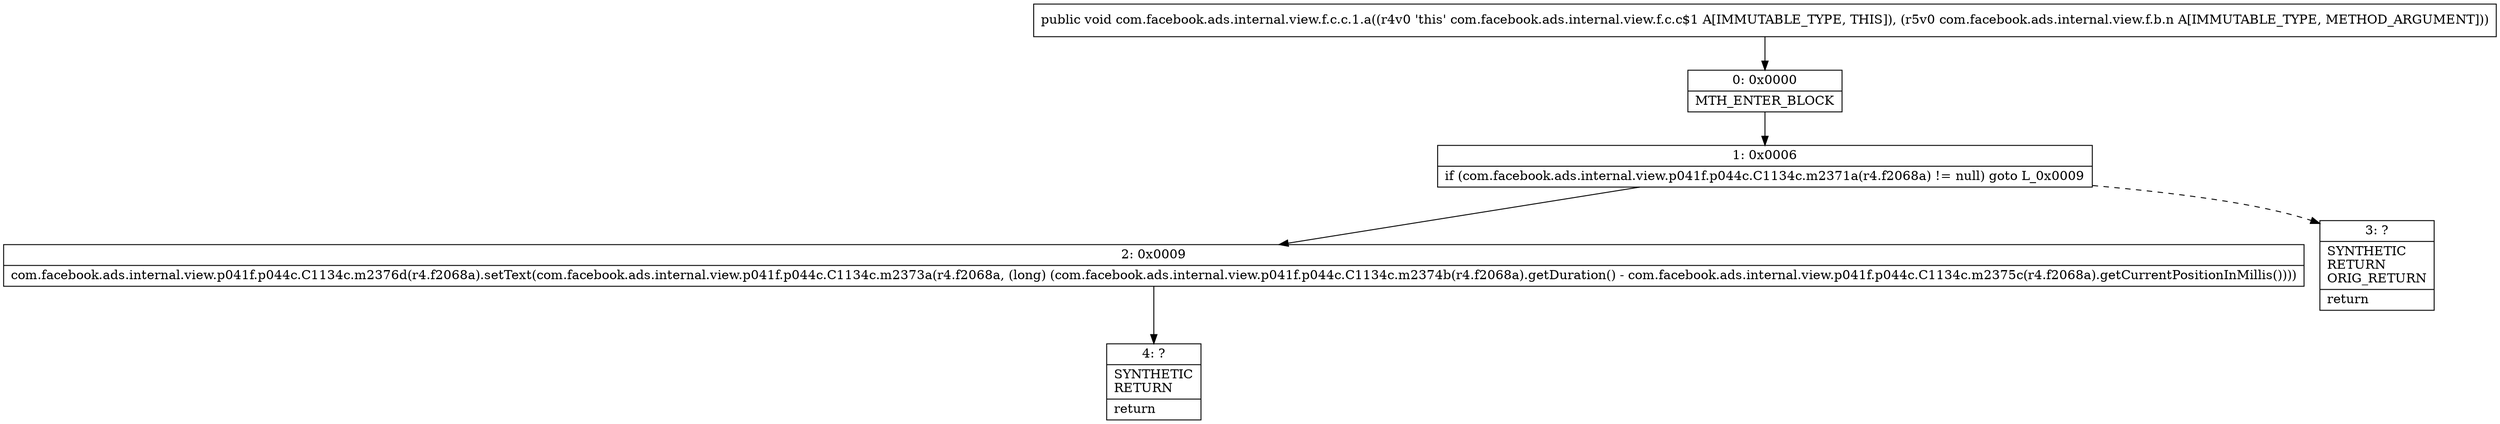 digraph "CFG forcom.facebook.ads.internal.view.f.c.c.1.a(Lcom\/facebook\/ads\/internal\/view\/f\/b\/n;)V" {
Node_0 [shape=record,label="{0\:\ 0x0000|MTH_ENTER_BLOCK\l}"];
Node_1 [shape=record,label="{1\:\ 0x0006|if (com.facebook.ads.internal.view.p041f.p044c.C1134c.m2371a(r4.f2068a) != null) goto L_0x0009\l}"];
Node_2 [shape=record,label="{2\:\ 0x0009|com.facebook.ads.internal.view.p041f.p044c.C1134c.m2376d(r4.f2068a).setText(com.facebook.ads.internal.view.p041f.p044c.C1134c.m2373a(r4.f2068a, (long) (com.facebook.ads.internal.view.p041f.p044c.C1134c.m2374b(r4.f2068a).getDuration() \- com.facebook.ads.internal.view.p041f.p044c.C1134c.m2375c(r4.f2068a).getCurrentPositionInMillis())))\l}"];
Node_3 [shape=record,label="{3\:\ ?|SYNTHETIC\lRETURN\lORIG_RETURN\l|return\l}"];
Node_4 [shape=record,label="{4\:\ ?|SYNTHETIC\lRETURN\l|return\l}"];
MethodNode[shape=record,label="{public void com.facebook.ads.internal.view.f.c.c.1.a((r4v0 'this' com.facebook.ads.internal.view.f.c.c$1 A[IMMUTABLE_TYPE, THIS]), (r5v0 com.facebook.ads.internal.view.f.b.n A[IMMUTABLE_TYPE, METHOD_ARGUMENT])) }"];
MethodNode -> Node_0;
Node_0 -> Node_1;
Node_1 -> Node_2;
Node_1 -> Node_3[style=dashed];
Node_2 -> Node_4;
}

